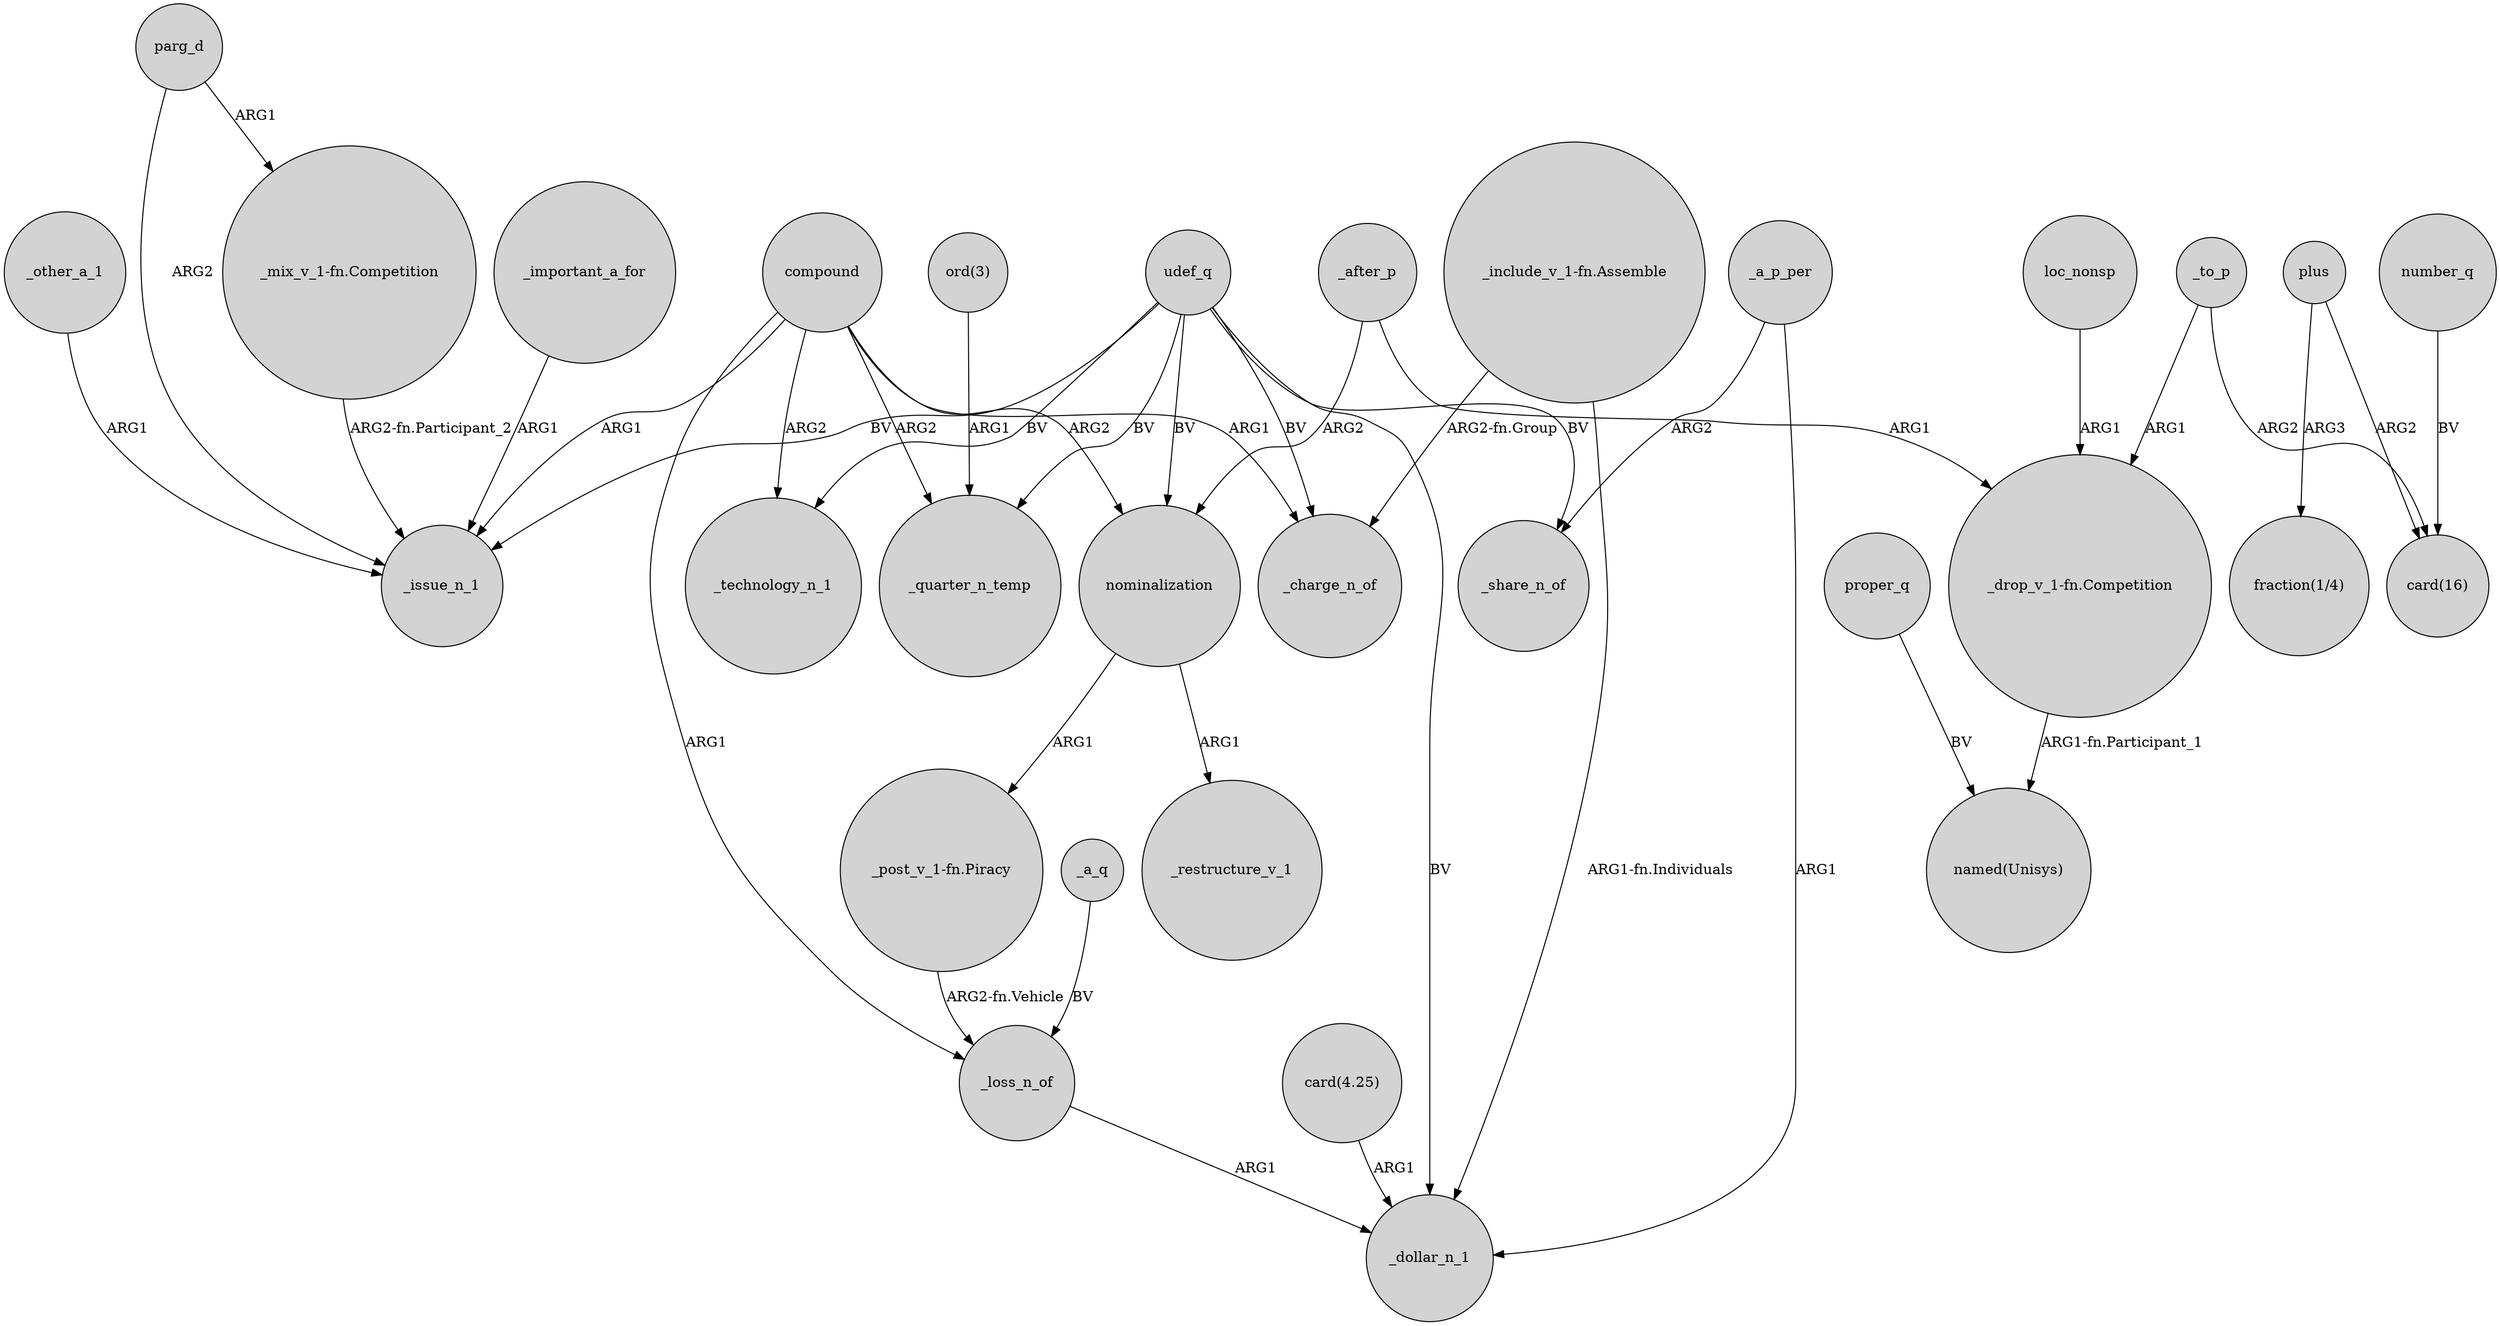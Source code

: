 digraph {
	node [shape=circle style=filled]
	parg_d -> "_mix_v_1-fn.Competition" [label=ARG1]
	_a_q -> _loss_n_of [label=BV]
	"_mix_v_1-fn.Competition" -> _issue_n_1 [label="ARG2-fn.Participant_2"]
	_to_p -> "_drop_v_1-fn.Competition" [label=ARG1]
	"card(4.25)" -> _dollar_n_1 [label=ARG1]
	"ord(3)" -> _quarter_n_temp [label=ARG1]
	"_post_v_1-fn.Piracy" -> _loss_n_of [label="ARG2-fn.Vehicle"]
	_loss_n_of -> _dollar_n_1 [label=ARG1]
	udef_q -> nominalization [label=BV]
	"_include_v_1-fn.Assemble" -> _dollar_n_1 [label="ARG1-fn.Individuals"]
	loc_nonsp -> "_drop_v_1-fn.Competition" [label=ARG1]
	_to_p -> "card(16)" [label=ARG2]
	"_include_v_1-fn.Assemble" -> _charge_n_of [label="ARG2-fn.Group"]
	proper_q -> "named(Unisys)" [label=BV]
	"_drop_v_1-fn.Competition" -> "named(Unisys)" [label="ARG1-fn.Participant_1"]
	_important_a_for -> _issue_n_1 [label=ARG1]
	compound -> nominalization [label=ARG2]
	udef_q -> _technology_n_1 [label=BV]
	compound -> _technology_n_1 [label=ARG2]
	_after_p -> nominalization [label=ARG2]
	compound -> _charge_n_of [label=ARG1]
	compound -> _loss_n_of [label=ARG1]
	nominalization -> _restructure_v_1 [label=ARG1]
	compound -> _quarter_n_temp [label=ARG2]
	_a_p_per -> _share_n_of [label=ARG2]
	_after_p -> "_drop_v_1-fn.Competition" [label=ARG1]
	udef_q -> _share_n_of [label=BV]
	udef_q -> _dollar_n_1 [label=BV]
	udef_q -> _charge_n_of [label=BV]
	_a_p_per -> _dollar_n_1 [label=ARG1]
	udef_q -> _quarter_n_temp [label=BV]
	plus -> "card(16)" [label=ARG2]
	udef_q -> _issue_n_1 [label=BV]
	parg_d -> _issue_n_1 [label=ARG2]
	plus -> "fraction(1/4)" [label=ARG3]
	nominalization -> "_post_v_1-fn.Piracy" [label=ARG1]
	_other_a_1 -> _issue_n_1 [label=ARG1]
	number_q -> "card(16)" [label=BV]
	compound -> _issue_n_1 [label=ARG1]
}
